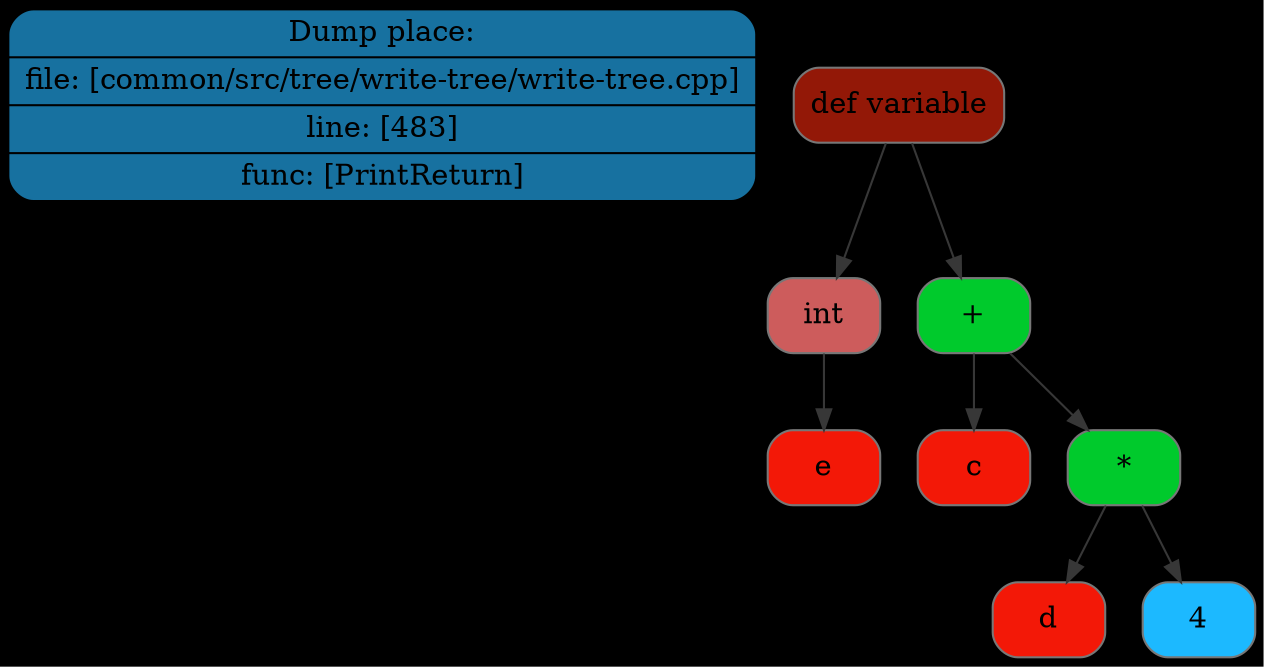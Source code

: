 digraph G{
rankdir=TB
graph [bgcolor="#000000"];
place[shape=Mrecord, style=filled, fillcolor="#1771a0", pos="0,1!",label = " { Dump place: | file: [common/src/tree/write-tree/write-tree.cpp] | line: [483] | func: [PrintReturn] } "color = "#000000"];
node0x507000002da0[shape=Mrecord, style=filled, fillcolor="#931807"label = "def variable", color = "#777777"];
node0x507000002a90[shape=Mrecord, style=filled, fillcolor="#CD5C5C"label = "int", color = "#777777"];
node0x507000002b00[shape=Mrecord, style=filled, fillcolor="#f31807"label = "e", color = "#777777"];
node0x507000002d30[shape=Mrecord, style=filled, fillcolor="#00ca2c"label = "\+", color = "#777777"];
node0x507000002b70[shape=Mrecord, style=filled, fillcolor="#f31807"label = "c", color = "#777777"];
node0x507000002cc0[shape=Mrecord, style=filled, fillcolor="#00ca2c"label = "\*", color = "#777777"];
node0x507000002be0[shape=Mrecord, style=filled, fillcolor="#f31807"label = "d", color = "#777777"];
node0x507000002c50[shape=Mrecord, style=filled, fillcolor="#1cb9ff"label = "4", color = "#777777"];
edge[color="#373737"];
node0x507000002da0->node0x507000002a90;
node0x507000002a90->node0x507000002b00;
node0x507000002da0->node0x507000002d30;
node0x507000002d30->node0x507000002b70;
node0x507000002d30->node0x507000002cc0;
node0x507000002cc0->node0x507000002be0;
node0x507000002cc0->node0x507000002c50;
}
